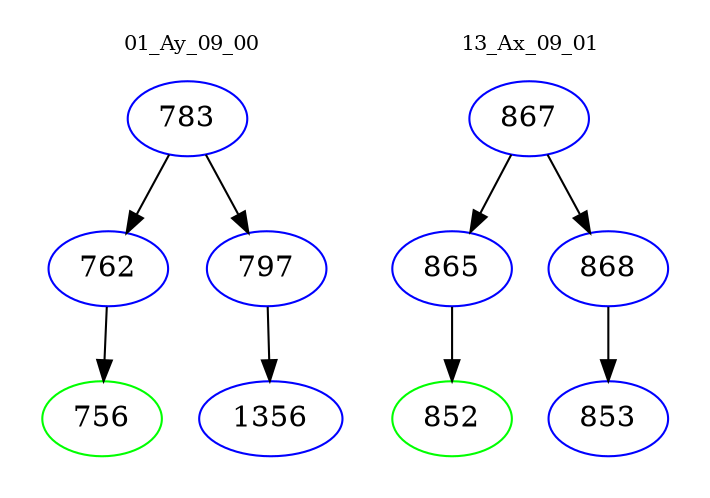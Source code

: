digraph{
subgraph cluster_0 {
color = white
label = "01_Ay_09_00";
fontsize=10;
T0_783 [label="783", color="blue"]
T0_783 -> T0_762 [color="black"]
T0_762 [label="762", color="blue"]
T0_762 -> T0_756 [color="black"]
T0_756 [label="756", color="green"]
T0_783 -> T0_797 [color="black"]
T0_797 [label="797", color="blue"]
T0_797 -> T0_1356 [color="black"]
T0_1356 [label="1356", color="blue"]
}
subgraph cluster_1 {
color = white
label = "13_Ax_09_01";
fontsize=10;
T1_867 [label="867", color="blue"]
T1_867 -> T1_865 [color="black"]
T1_865 [label="865", color="blue"]
T1_865 -> T1_852 [color="black"]
T1_852 [label="852", color="green"]
T1_867 -> T1_868 [color="black"]
T1_868 [label="868", color="blue"]
T1_868 -> T1_853 [color="black"]
T1_853 [label="853", color="blue"]
}
}

